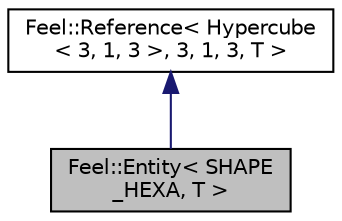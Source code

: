 digraph "Feel::Entity&lt; SHAPE_HEXA, T &gt;"
{
 // LATEX_PDF_SIZE
  edge [fontname="Helvetica",fontsize="10",labelfontname="Helvetica",labelfontsize="10"];
  node [fontname="Helvetica",fontsize="10",shape=record];
  Node1 [label="Feel::Entity\< SHAPE\l_HEXA, T \>",height=0.2,width=0.4,color="black", fillcolor="grey75", style="filled", fontcolor="black",tooltip=" "];
  Node2 -> Node1 [dir="back",color="midnightblue",fontsize="10",style="solid",fontname="Helvetica"];
  Node2 [label="Feel::Reference\< Hypercube\l\< 3, 1, 3 \>, 3, 1, 3, T \>",height=0.2,width=0.4,color="black", fillcolor="white", style="filled",URL="$classFeel_1_1Reference.html",tooltip=" "];
}
